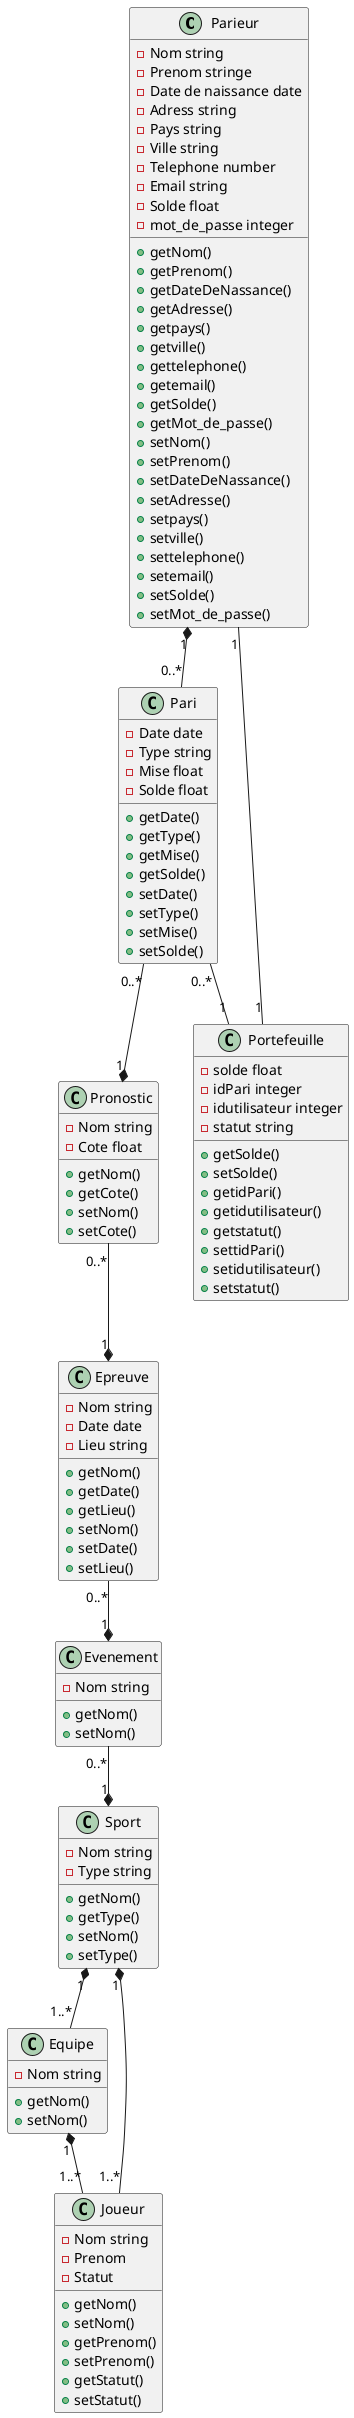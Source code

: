 @startuml
class Parieur
class Pari
class Pronostic
class Epreuve
class Evenement
class Sport

Parieur "1" *-- "0..*" Pari
Parieur "1" -- "1" Portefeuille
Pari "0..*" -- "1" Portefeuille
Pari "0..*" --* "1" Pronostic
Pronostic "0..*" --* "1" Epreuve
Epreuve "0..*" --* "1" Evenement
Evenement "0..*" --* "1" Sport
Sport "1"*--"1..*" Equipe
Sport "1" *--"1..*" Joueur
Equipe "1" *-- "1..*" Joueur

class Parieur {
    - Nom string
    - Prenom stringe
    - Date de naissance date
    - Adress string
    - Pays string
    - Ville string
    - Telephone number
    - Email string
    - Solde float
    - mot_de_passe integer

    + getNom()
    + getPrenom()
    + getDateDeNassance()
    + getAdresse()
    + getpays()
    + getville()
    + gettelephone()
    + getemail()
    + getSolde()
    + getMot_de_passe()
    + setNom()
    + setPrenom()
    + setDateDeNassance()
    + setAdresse()
    + setpays()
    + setville()
    + settelephone()
    + setemail()
    + setSolde()
    + setMot_de_passe()

}

class Pari {
    - Date date
    - Type string
    - Mise float
    - Solde float

    + getDate()
    + getType()
    + getMise()
    + getSolde()
    + setDate()
    + setType()
    + setMise()
    + setSolde()
}
class Portefeuille {
    - solde float
    - idPari integer
    - idutilisateur integer
    - statut string

    + getSolde()
    + setSolde()
    + getidPari()
    + getidutilisateur()
    + getstatut()
    + settidPari()
    + setidutilisateur()
    + setstatut()

}

class Pronostic {
    - Nom string
    - Cote float

    + getNom()
    + getCote()
    + setNom()
    + setCote()
}

class Epreuve {
    - Nom string
    - Date date
    - Lieu string

    + getNom()
    + getDate()
    + getLieu()
    + setNom()
    + setDate()
    + setLieu()


}

class Evenement {
    - Nom string

    +getNom()
    +setNom()
}

class Sport {
    - Nom string
    - Type string

    + getNom()
    + getType()
    + setNom()
    + setType()

}
class Equipe {
    - Nom string

    + getNom()
    + setNom()
}
class Joueur {
    - Nom string
    - Prenom
    - Statut

    + getNom()
    + setNom()
    + getPrenom()
    + setPrenom()
    + getStatut()
    + setStatut()

}



@enduml
